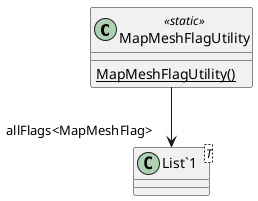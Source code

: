 @startuml
class MapMeshFlagUtility <<static>> {
    {static} MapMeshFlagUtility()
}
class "List`1"<T> {
}
MapMeshFlagUtility --> "allFlags<MapMeshFlag>" "List`1"
@enduml
